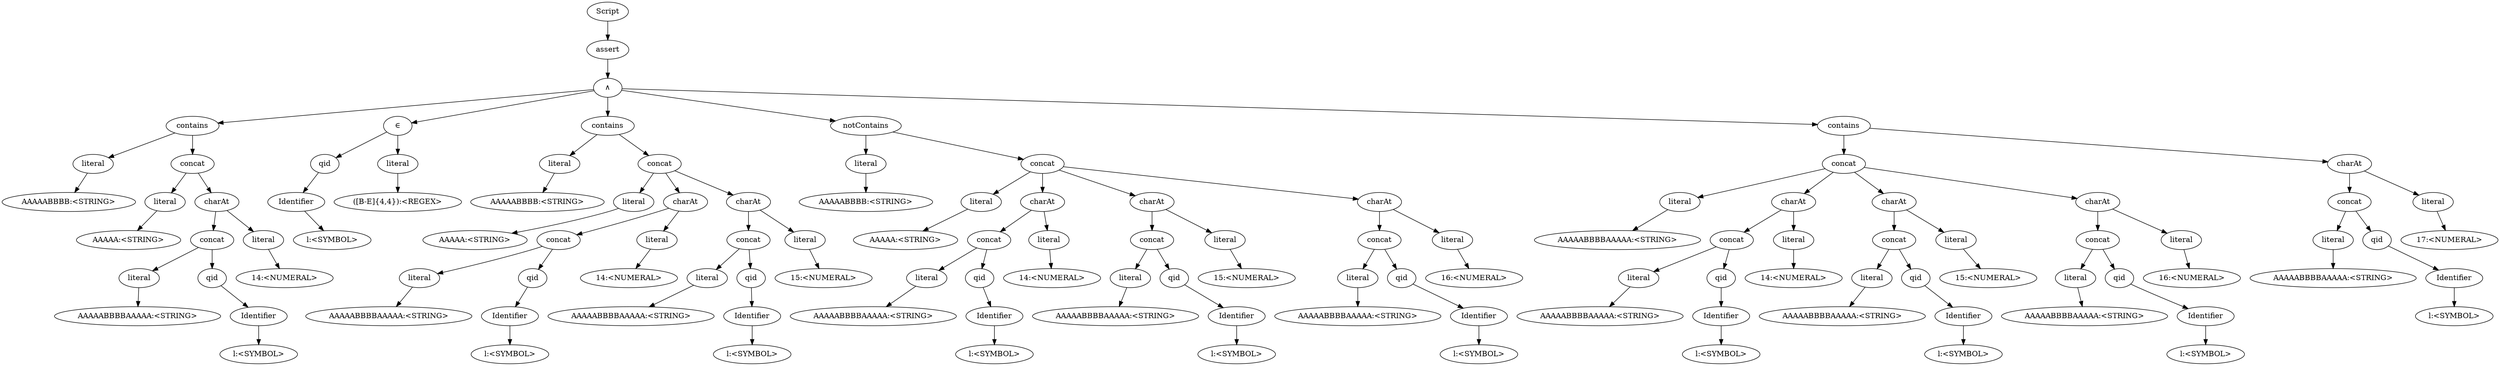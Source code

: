 digraph G { 
"0" [label="Script"];
"1" [label="assert"];
"0" -> "1";
"2" [label="&and;"];
"1" -> "2";
"3" [label="contains"];
"2" -> "3";
"4" [label="literal"];
"3" -> "4";
"5" [label="AAAAABBBB:<STRING>"];
"4" -> "5";
"6" [label="concat"];
"3" -> "6";
"7" [label="literal"];
"6" -> "7";
"8" [label="AAAAA:<STRING>"];
"7" -> "8";
"9" [label="charAt"];
"6" -> "9";
"10" [label="concat"];
"9" -> "10";
"11" [label="literal"];
"10" -> "11";
"12" [label="AAAAABBBBAAAAA:<STRING>"];
"11" -> "12";
"13" [label="qid"];
"10" -> "13";
"14" [label="Identifier"];
"13" -> "14";
"15" [label="l:<SYMBOL>"];
"14" -> "15";
"16" [label="literal"];
"9" -> "16";
"17" [label="14:<NUMERAL>"];
"16" -> "17";
"18" [label="&isin;"];
"2" -> "18";
"19" [label="qid"];
"18" -> "19";
"20" [label="Identifier"];
"19" -> "20";
"21" [label="l:<SYMBOL>"];
"20" -> "21";
"22" [label="literal"];
"18" -> "22";
"23" [label="([B-E]{4,4}):<REGEX>"];
"22" -> "23";
"24" [label="contains"];
"2" -> "24";
"25" [label="literal"];
"24" -> "25";
"26" [label="AAAAABBBB:<STRING>"];
"25" -> "26";
"27" [label="concat"];
"24" -> "27";
"28" [label="literal"];
"27" -> "28";
"29" [label="AAAAA:<STRING>"];
"28" -> "29";
"30" [label="charAt"];
"27" -> "30";
"31" [label="concat"];
"30" -> "31";
"32" [label="literal"];
"31" -> "32";
"33" [label="AAAAABBBBAAAAA:<STRING>"];
"32" -> "33";
"34" [label="qid"];
"31" -> "34";
"35" [label="Identifier"];
"34" -> "35";
"36" [label="l:<SYMBOL>"];
"35" -> "36";
"37" [label="literal"];
"30" -> "37";
"38" [label="14:<NUMERAL>"];
"37" -> "38";
"39" [label="charAt"];
"27" -> "39";
"40" [label="concat"];
"39" -> "40";
"41" [label="literal"];
"40" -> "41";
"42" [label="AAAAABBBBAAAAA:<STRING>"];
"41" -> "42";
"43" [label="qid"];
"40" -> "43";
"44" [label="Identifier"];
"43" -> "44";
"45" [label="l:<SYMBOL>"];
"44" -> "45";
"46" [label="literal"];
"39" -> "46";
"47" [label="15:<NUMERAL>"];
"46" -> "47";
"48" [label="notContains"];
"2" -> "48";
"49" [label="literal"];
"48" -> "49";
"50" [label="AAAAABBBB:<STRING>"];
"49" -> "50";
"51" [label="concat"];
"48" -> "51";
"52" [label="literal"];
"51" -> "52";
"53" [label="AAAAA:<STRING>"];
"52" -> "53";
"54" [label="charAt"];
"51" -> "54";
"55" [label="concat"];
"54" -> "55";
"56" [label="literal"];
"55" -> "56";
"57" [label="AAAAABBBBAAAAA:<STRING>"];
"56" -> "57";
"58" [label="qid"];
"55" -> "58";
"59" [label="Identifier"];
"58" -> "59";
"60" [label="l:<SYMBOL>"];
"59" -> "60";
"61" [label="literal"];
"54" -> "61";
"62" [label="14:<NUMERAL>"];
"61" -> "62";
"63" [label="charAt"];
"51" -> "63";
"64" [label="concat"];
"63" -> "64";
"65" [label="literal"];
"64" -> "65";
"66" [label="AAAAABBBBAAAAA:<STRING>"];
"65" -> "66";
"67" [label="qid"];
"64" -> "67";
"68" [label="Identifier"];
"67" -> "68";
"69" [label="l:<SYMBOL>"];
"68" -> "69";
"70" [label="literal"];
"63" -> "70";
"71" [label="15:<NUMERAL>"];
"70" -> "71";
"72" [label="charAt"];
"51" -> "72";
"73" [label="concat"];
"72" -> "73";
"74" [label="literal"];
"73" -> "74";
"75" [label="AAAAABBBBAAAAA:<STRING>"];
"74" -> "75";
"76" [label="qid"];
"73" -> "76";
"77" [label="Identifier"];
"76" -> "77";
"78" [label="l:<SYMBOL>"];
"77" -> "78";
"79" [label="literal"];
"72" -> "79";
"80" [label="16:<NUMERAL>"];
"79" -> "80";
"81" [label="contains"];
"2" -> "81";
"82" [label="concat"];
"81" -> "82";
"83" [label="literal"];
"82" -> "83";
"84" [label="AAAAABBBBAAAAA:<STRING>"];
"83" -> "84";
"85" [label="charAt"];
"82" -> "85";
"86" [label="concat"];
"85" -> "86";
"87" [label="literal"];
"86" -> "87";
"88" [label="AAAAABBBBAAAAA:<STRING>"];
"87" -> "88";
"89" [label="qid"];
"86" -> "89";
"90" [label="Identifier"];
"89" -> "90";
"91" [label="l:<SYMBOL>"];
"90" -> "91";
"92" [label="literal"];
"85" -> "92";
"93" [label="14:<NUMERAL>"];
"92" -> "93";
"94" [label="charAt"];
"82" -> "94";
"95" [label="concat"];
"94" -> "95";
"96" [label="literal"];
"95" -> "96";
"97" [label="AAAAABBBBAAAAA:<STRING>"];
"96" -> "97";
"98" [label="qid"];
"95" -> "98";
"99" [label="Identifier"];
"98" -> "99";
"100" [label="l:<SYMBOL>"];
"99" -> "100";
"101" [label="literal"];
"94" -> "101";
"102" [label="15:<NUMERAL>"];
"101" -> "102";
"103" [label="charAt"];
"82" -> "103";
"104" [label="concat"];
"103" -> "104";
"105" [label="literal"];
"104" -> "105";
"106" [label="AAAAABBBBAAAAA:<STRING>"];
"105" -> "106";
"107" [label="qid"];
"104" -> "107";
"108" [label="Identifier"];
"107" -> "108";
"109" [label="l:<SYMBOL>"];
"108" -> "109";
"110" [label="literal"];
"103" -> "110";
"111" [label="16:<NUMERAL>"];
"110" -> "111";
"112" [label="charAt"];
"81" -> "112";
"113" [label="concat"];
"112" -> "113";
"114" [label="literal"];
"113" -> "114";
"115" [label="AAAAABBBBAAAAA:<STRING>"];
"114" -> "115";
"116" [label="qid"];
"113" -> "116";
"117" [label="Identifier"];
"116" -> "117";
"118" [label="l:<SYMBOL>"];
"117" -> "118";
"119" [label="literal"];
"112" -> "119";
"120" [label="17:<NUMERAL>"];
"119" -> "120";
}
